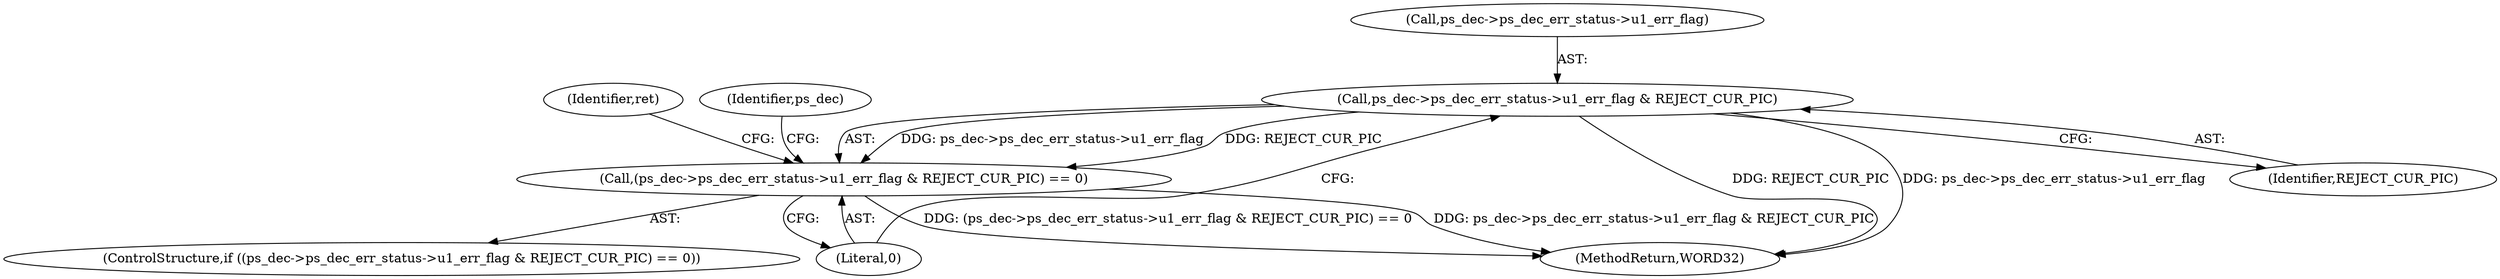digraph "0_Android_e86d3cfd2bc28dac421092106751e5638d54a848@pointer" {
"1001924" [label="(Call,ps_dec->ps_dec_err_status->u1_err_flag & REJECT_CUR_PIC)"];
"1001923" [label="(Call,(ps_dec->ps_dec_err_status->u1_err_flag & REJECT_CUR_PIC) == 0)"];
"1001922" [label="(ControlStructure,if ((ps_dec->ps_dec_err_status->u1_err_flag & REJECT_CUR_PIC) == 0))"];
"1001934" [label="(Identifier,ret)"];
"1001931" [label="(Literal,0)"];
"1001924" [label="(Call,ps_dec->ps_dec_err_status->u1_err_flag & REJECT_CUR_PIC)"];
"1001930" [label="(Identifier,REJECT_CUR_PIC)"];
"1001925" [label="(Call,ps_dec->ps_dec_err_status->u1_err_flag)"];
"1001923" [label="(Call,(ps_dec->ps_dec_err_status->u1_err_flag & REJECT_CUR_PIC) == 0)"];
"1001940" [label="(Identifier,ps_dec)"];
"1002272" [label="(MethodReturn,WORD32)"];
"1001924" -> "1001923"  [label="AST: "];
"1001924" -> "1001930"  [label="CFG: "];
"1001925" -> "1001924"  [label="AST: "];
"1001930" -> "1001924"  [label="AST: "];
"1001931" -> "1001924"  [label="CFG: "];
"1001924" -> "1002272"  [label="DDG: REJECT_CUR_PIC"];
"1001924" -> "1002272"  [label="DDG: ps_dec->ps_dec_err_status->u1_err_flag"];
"1001924" -> "1001923"  [label="DDG: ps_dec->ps_dec_err_status->u1_err_flag"];
"1001924" -> "1001923"  [label="DDG: REJECT_CUR_PIC"];
"1001923" -> "1001922"  [label="AST: "];
"1001923" -> "1001931"  [label="CFG: "];
"1001931" -> "1001923"  [label="AST: "];
"1001934" -> "1001923"  [label="CFG: "];
"1001940" -> "1001923"  [label="CFG: "];
"1001923" -> "1002272"  [label="DDG: (ps_dec->ps_dec_err_status->u1_err_flag & REJECT_CUR_PIC) == 0"];
"1001923" -> "1002272"  [label="DDG: ps_dec->ps_dec_err_status->u1_err_flag & REJECT_CUR_PIC"];
}
